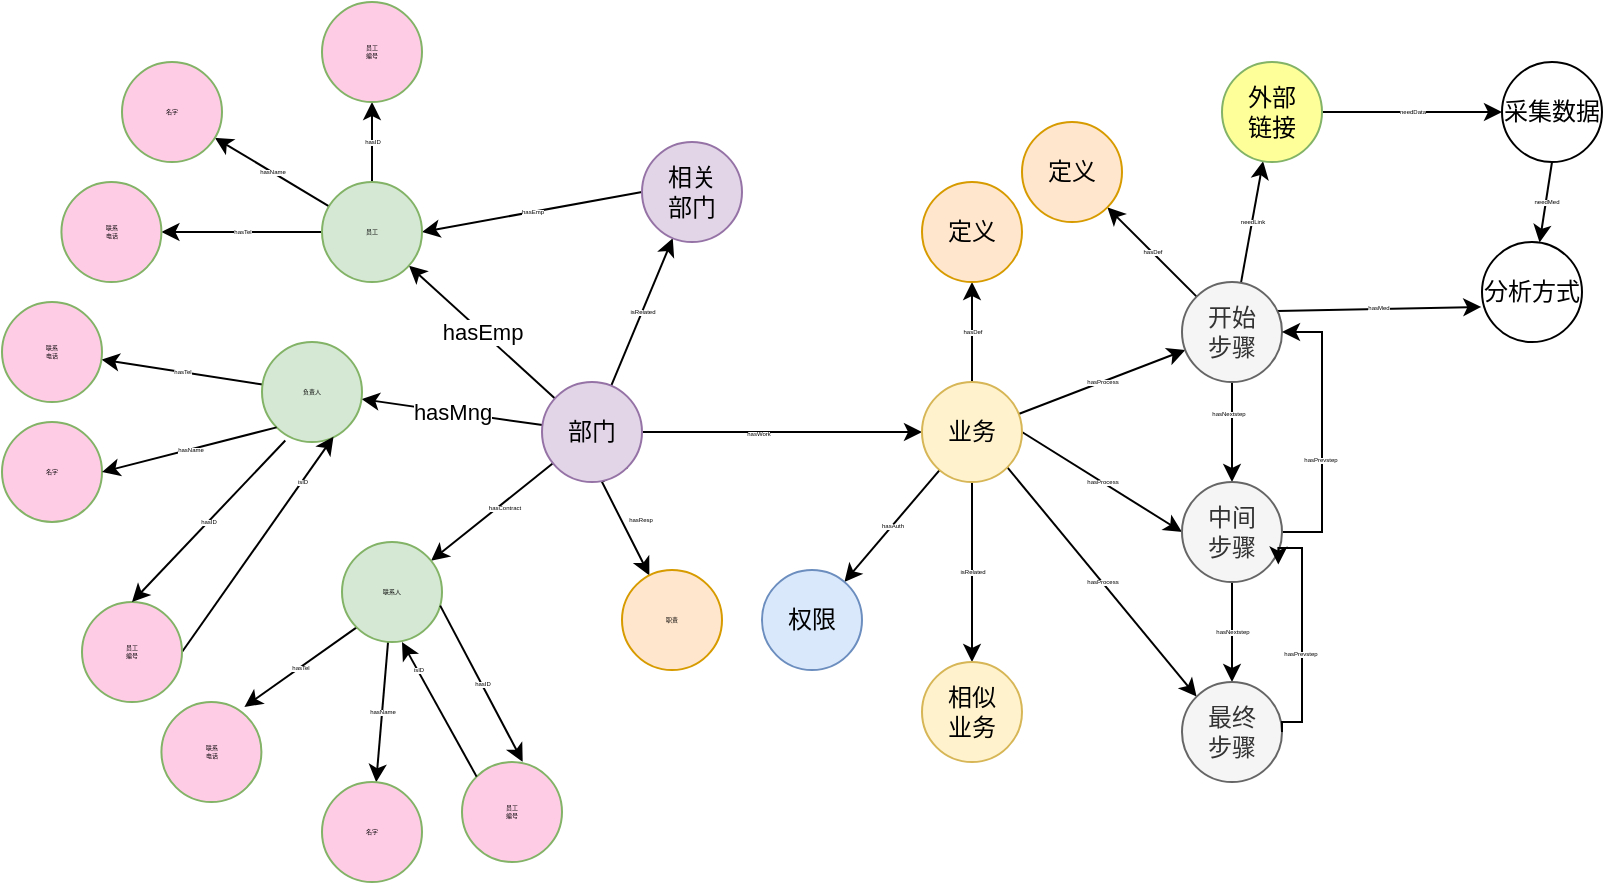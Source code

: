 <mxfile version="12.4.3" type="github" pages="1">
  <diagram id="XgIIdUIh-stWBlNtAeEo" name="Page-1">
    <mxGraphModel dx="1955" dy="1729" grid="1" gridSize="10" guides="1" tooltips="1" connect="1" arrows="1" fold="1" page="1" pageScale="1" pageWidth="827" pageHeight="1169" math="0" shadow="0">
      <root>
        <mxCell id="0"/>
        <mxCell id="1" parent="0"/>
        <mxCell id="JsLS7q7RVoCYtELDjjpi-3" value="hasEmp" style="rounded=0;orthogonalLoop=1;jettySize=auto;html=1;" parent="1" source="JsLS7q7RVoCYtELDjjpi-1" target="JsLS7q7RVoCYtELDjjpi-2" edge="1">
          <mxGeometry relative="1" as="geometry"/>
        </mxCell>
        <mxCell id="JsLS7q7RVoCYtELDjjpi-5" value="hasMng" style="rounded=0;orthogonalLoop=1;jettySize=auto;html=1;" parent="1" source="JsLS7q7RVoCYtELDjjpi-1" target="JsLS7q7RVoCYtELDjjpi-4" edge="1">
          <mxGeometry relative="1" as="geometry"/>
        </mxCell>
        <mxCell id="JsLS7q7RVoCYtELDjjpi-7" value="" style="rounded=0;orthogonalLoop=1;jettySize=auto;html=1;" parent="1" source="JsLS7q7RVoCYtELDjjpi-1" target="JsLS7q7RVoCYtELDjjpi-6" edge="1">
          <mxGeometry relative="1" as="geometry"/>
        </mxCell>
        <mxCell id="JsLS7q7RVoCYtELDjjpi-27" value="hasContract" style="text;html=1;align=center;verticalAlign=middle;resizable=0;points=[];;labelBackgroundColor=#ffffff;fontSize=3;" parent="JsLS7q7RVoCYtELDjjpi-7" vertex="1" connectable="0">
          <mxGeometry x="-0.137" y="2" relative="1" as="geometry">
            <mxPoint as="offset"/>
          </mxGeometry>
        </mxCell>
        <mxCell id="JsLS7q7RVoCYtELDjjpi-9" value="" style="edgeStyle=orthogonalEdgeStyle;rounded=0;orthogonalLoop=1;jettySize=auto;html=1;fontSize=3;" parent="1" source="JsLS7q7RVoCYtELDjjpi-1" target="JsLS7q7RVoCYtELDjjpi-8" edge="1">
          <mxGeometry relative="1" as="geometry"/>
        </mxCell>
        <mxCell id="JsLS7q7RVoCYtELDjjpi-10" value="hasWork" style="text;html=1;align=center;verticalAlign=middle;resizable=0;points=[];;labelBackgroundColor=#ffffff;fontSize=3;labelPosition=center;verticalLabelPosition=middle;" parent="JsLS7q7RVoCYtELDjjpi-9" vertex="1" connectable="0">
          <mxGeometry x="-0.179" y="-1" relative="1" as="geometry">
            <mxPoint as="offset"/>
          </mxGeometry>
        </mxCell>
        <mxCell id="JsLS7q7RVoCYtELDjjpi-29" style="edgeStyle=none;rounded=0;orthogonalLoop=1;jettySize=auto;html=1;exitX=1;exitY=1;exitDx=0;exitDy=0;fontSize=3;" parent="1" source="JsLS7q7RVoCYtELDjjpi-1" target="JsLS7q7RVoCYtELDjjpi-28" edge="1">
          <mxGeometry relative="1" as="geometry">
            <Array as="points">
              <mxPoint x="270" y="200"/>
            </Array>
          </mxGeometry>
        </mxCell>
        <mxCell id="JsLS7q7RVoCYtELDjjpi-30" value="hasResp" style="text;html=1;align=center;verticalAlign=middle;resizable=0;points=[];;labelBackgroundColor=#ffffff;fontSize=3;" parent="JsLS7q7RVoCYtELDjjpi-29" vertex="1" connectable="0">
          <mxGeometry x="-0.344" relative="1" as="geometry">
            <mxPoint x="15.19" y="12.64" as="offset"/>
          </mxGeometry>
        </mxCell>
        <mxCell id="JsLS7q7RVoCYtELDjjpi-47" value="isRelated" style="edgeStyle=none;rounded=0;orthogonalLoop=1;jettySize=auto;html=1;fontSize=3;" parent="1" source="JsLS7q7RVoCYtELDjjpi-1" target="JsLS7q7RVoCYtELDjjpi-46" edge="1">
          <mxGeometry relative="1" as="geometry"/>
        </mxCell>
        <mxCell id="JsLS7q7RVoCYtELDjjpi-1" value="部门" style="ellipse;whiteSpace=wrap;html=1;fillColor=#e1d5e7;strokeColor=#9673a6;" parent="1" vertex="1">
          <mxGeometry x="240" y="150" width="50" height="50" as="geometry"/>
        </mxCell>
        <mxCell id="hCjHjx9QdGLJUF4nOR83-9" value="hasEmp" style="edgeStyle=none;rounded=0;orthogonalLoop=1;jettySize=auto;html=1;exitX=0;exitY=0.5;exitDx=0;exitDy=0;entryX=1;entryY=0.5;entryDx=0;entryDy=0;fontSize=3;" edge="1" parent="1" source="JsLS7q7RVoCYtELDjjpi-46" target="JsLS7q7RVoCYtELDjjpi-2">
          <mxGeometry relative="1" as="geometry"/>
        </mxCell>
        <mxCell id="JsLS7q7RVoCYtELDjjpi-46" value="相关&lt;br&gt;部门" style="ellipse;whiteSpace=wrap;html=1;fillColor=#e1d5e7;strokeColor=#9673a6;" parent="1" vertex="1">
          <mxGeometry x="290" y="30" width="50" height="50" as="geometry"/>
        </mxCell>
        <mxCell id="JsLS7q7RVoCYtELDjjpi-12" value="hasProcess" style="rounded=0;orthogonalLoop=1;jettySize=auto;html=1;fontSize=3;" parent="1" source="JsLS7q7RVoCYtELDjjpi-8" target="JsLS7q7RVoCYtELDjjpi-11" edge="1">
          <mxGeometry relative="1" as="geometry"/>
        </mxCell>
        <mxCell id="JsLS7q7RVoCYtELDjjpi-14" value="hasDef" style="edgeStyle=orthogonalEdgeStyle;rounded=0;orthogonalLoop=1;jettySize=auto;html=1;fontSize=3;" parent="1" source="JsLS7q7RVoCYtELDjjpi-8" target="JsLS7q7RVoCYtELDjjpi-13" edge="1">
          <mxGeometry relative="1" as="geometry"/>
        </mxCell>
        <mxCell id="JsLS7q7RVoCYtELDjjpi-34" value="hasAuth" style="edgeStyle=none;rounded=0;orthogonalLoop=1;jettySize=auto;html=1;fontSize=3;" parent="1" source="JsLS7q7RVoCYtELDjjpi-8" target="JsLS7q7RVoCYtELDjjpi-33" edge="1">
          <mxGeometry relative="1" as="geometry"/>
        </mxCell>
        <mxCell id="JsLS7q7RVoCYtELDjjpi-49" value="isRelated" style="edgeStyle=none;rounded=0;orthogonalLoop=1;jettySize=auto;html=1;fontSize=3;" parent="1" source="JsLS7q7RVoCYtELDjjpi-8" target="JsLS7q7RVoCYtELDjjpi-48" edge="1">
          <mxGeometry relative="1" as="geometry"/>
        </mxCell>
        <mxCell id="JsLS7q7RVoCYtELDjjpi-57" value="hasProcess" style="edgeStyle=none;rounded=0;orthogonalLoop=1;jettySize=auto;html=1;exitX=1;exitY=0.5;exitDx=0;exitDy=0;entryX=0;entryY=0.5;entryDx=0;entryDy=0;fontSize=3;" parent="1" source="JsLS7q7RVoCYtELDjjpi-8" target="JsLS7q7RVoCYtELDjjpi-17" edge="1">
          <mxGeometry relative="1" as="geometry"/>
        </mxCell>
        <mxCell id="JsLS7q7RVoCYtELDjjpi-58" value="hasProcess" style="edgeStyle=none;rounded=0;orthogonalLoop=1;jettySize=auto;html=1;exitX=1;exitY=1;exitDx=0;exitDy=0;entryX=0;entryY=0;entryDx=0;entryDy=0;fontSize=3;" parent="1" source="JsLS7q7RVoCYtELDjjpi-8" target="JsLS7q7RVoCYtELDjjpi-23" edge="1">
          <mxGeometry relative="1" as="geometry"/>
        </mxCell>
        <mxCell id="JsLS7q7RVoCYtELDjjpi-8" value="业务" style="ellipse;whiteSpace=wrap;html=1;fillColor=#fff2cc;strokeColor=#d6b656;" parent="1" vertex="1">
          <mxGeometry x="430" y="150" width="50" height="50" as="geometry"/>
        </mxCell>
        <mxCell id="JsLS7q7RVoCYtELDjjpi-48" value="相似&lt;br&gt;业务" style="ellipse;whiteSpace=wrap;html=1;fillColor=#fff2cc;strokeColor=#d6b656;" parent="1" vertex="1">
          <mxGeometry x="430" y="290" width="50" height="50" as="geometry"/>
        </mxCell>
        <mxCell id="JsLS7q7RVoCYtELDjjpi-33" value="权限" style="ellipse;whiteSpace=wrap;html=1;fillColor=#dae8fc;strokeColor=#6c8ebf;" parent="1" vertex="1">
          <mxGeometry x="350" y="244" width="50" height="50" as="geometry"/>
        </mxCell>
        <mxCell id="JsLS7q7RVoCYtELDjjpi-13" value="定义" style="ellipse;whiteSpace=wrap;html=1;fillColor=#ffe6cc;strokeColor=#d79b00;" parent="1" vertex="1">
          <mxGeometry x="430" y="50" width="50" height="50" as="geometry"/>
        </mxCell>
        <mxCell id="JsLS7q7RVoCYtELDjjpi-18" value="" style="edgeStyle=orthogonalEdgeStyle;rounded=0;orthogonalLoop=1;jettySize=auto;html=1;fontSize=3;" parent="1" source="JsLS7q7RVoCYtELDjjpi-11" target="JsLS7q7RVoCYtELDjjpi-17" edge="1">
          <mxGeometry relative="1" as="geometry"/>
        </mxCell>
        <mxCell id="JsLS7q7RVoCYtELDjjpi-19" value="hasNextstep" style="text;html=1;align=center;verticalAlign=middle;resizable=0;points=[];;labelBackgroundColor=#ffffff;fontSize=3;" parent="JsLS7q7RVoCYtELDjjpi-18" vertex="1" connectable="0">
          <mxGeometry x="-0.359" y="-2" relative="1" as="geometry">
            <mxPoint as="offset"/>
          </mxGeometry>
        </mxCell>
        <mxCell id="JsLS7q7RVoCYtELDjjpi-38" value="needLink" style="edgeStyle=none;rounded=0;orthogonalLoop=1;jettySize=auto;html=1;fontSize=3;" parent="1" source="JsLS7q7RVoCYtELDjjpi-11" target="JsLS7q7RVoCYtELDjjpi-37" edge="1">
          <mxGeometry relative="1" as="geometry"/>
        </mxCell>
        <mxCell id="JsLS7q7RVoCYtELDjjpi-40" value="hasDef" style="edgeStyle=none;rounded=0;orthogonalLoop=1;jettySize=auto;html=1;exitX=0;exitY=0;exitDx=0;exitDy=0;entryX=1;entryY=1;entryDx=0;entryDy=0;fontSize=3;" parent="1" source="JsLS7q7RVoCYtELDjjpi-11" target="JsLS7q7RVoCYtELDjjpi-39" edge="1">
          <mxGeometry relative="1" as="geometry"/>
        </mxCell>
        <mxCell id="JsLS7q7RVoCYtELDjjpi-42" value="hasMed" style="edgeStyle=none;rounded=0;orthogonalLoop=1;jettySize=auto;html=1;exitX=0.95;exitY=0.29;exitDx=0;exitDy=0;entryX=-0.007;entryY=0.649;entryDx=0;entryDy=0;entryPerimeter=0;fontSize=3;exitPerimeter=0;" parent="1" source="JsLS7q7RVoCYtELDjjpi-11" target="JsLS7q7RVoCYtELDjjpi-41" edge="1">
          <mxGeometry relative="1" as="geometry"/>
        </mxCell>
        <mxCell id="JsLS7q7RVoCYtELDjjpi-11" value="开始&lt;br&gt;步骤" style="ellipse;whiteSpace=wrap;html=1;fillColor=#f5f5f5;strokeColor=#666666;fontColor=#333333;" parent="1" vertex="1">
          <mxGeometry x="560" y="100" width="50" height="50" as="geometry"/>
        </mxCell>
        <mxCell id="JsLS7q7RVoCYtELDjjpi-44" value="needData" style="edgeStyle=none;rounded=0;orthogonalLoop=1;jettySize=auto;html=1;fontSize=3;" parent="1" source="JsLS7q7RVoCYtELDjjpi-37" target="JsLS7q7RVoCYtELDjjpi-43" edge="1">
          <mxGeometry relative="1" as="geometry"/>
        </mxCell>
        <mxCell id="JsLS7q7RVoCYtELDjjpi-37" value="外部&lt;br&gt;链接" style="ellipse;whiteSpace=wrap;html=1;fillColor=#FFFF99;strokeColor=#82b366;" parent="1" vertex="1">
          <mxGeometry x="580" y="-10" width="50" height="50" as="geometry"/>
        </mxCell>
        <mxCell id="hCjHjx9QdGLJUF4nOR83-32" value="needMed" style="edgeStyle=none;rounded=0;orthogonalLoop=1;jettySize=auto;html=1;exitX=0.5;exitY=1;exitDx=0;exitDy=0;fontSize=3;" edge="1" parent="1" source="JsLS7q7RVoCYtELDjjpi-43" target="JsLS7q7RVoCYtELDjjpi-41">
          <mxGeometry relative="1" as="geometry"/>
        </mxCell>
        <mxCell id="JsLS7q7RVoCYtELDjjpi-43" value="采集数据" style="ellipse;whiteSpace=wrap;html=1;" parent="1" vertex="1">
          <mxGeometry x="720" y="-10" width="50" height="50" as="geometry"/>
        </mxCell>
        <mxCell id="JsLS7q7RVoCYtELDjjpi-21" style="edgeStyle=orthogonalEdgeStyle;rounded=0;orthogonalLoop=1;jettySize=auto;html=1;exitX=1;exitY=0.5;exitDx=0;exitDy=0;entryX=1;entryY=0.5;entryDx=0;entryDy=0;fontSize=3;" parent="1" source="JsLS7q7RVoCYtELDjjpi-17" target="JsLS7q7RVoCYtELDjjpi-11" edge="1">
          <mxGeometry relative="1" as="geometry"/>
        </mxCell>
        <mxCell id="JsLS7q7RVoCYtELDjjpi-22" value="hasPrevstep" style="text;html=1;align=center;verticalAlign=middle;resizable=0;points=[];;labelBackgroundColor=#ffffff;fontSize=3;" parent="JsLS7q7RVoCYtELDjjpi-21" vertex="1" connectable="0">
          <mxGeometry x="-0.194" y="1" relative="1" as="geometry">
            <mxPoint as="offset"/>
          </mxGeometry>
        </mxCell>
        <mxCell id="JsLS7q7RVoCYtELDjjpi-24" value="hasNextstep" style="edgeStyle=orthogonalEdgeStyle;rounded=0;orthogonalLoop=1;jettySize=auto;html=1;fontSize=3;" parent="1" source="JsLS7q7RVoCYtELDjjpi-17" target="JsLS7q7RVoCYtELDjjpi-23" edge="1">
          <mxGeometry relative="1" as="geometry"/>
        </mxCell>
        <mxCell id="JsLS7q7RVoCYtELDjjpi-17" value="中间&lt;br&gt;步骤" style="ellipse;whiteSpace=wrap;html=1;fillColor=#f5f5f5;strokeColor=#666666;fontColor=#333333;" parent="1" vertex="1">
          <mxGeometry x="560" y="200" width="50" height="50" as="geometry"/>
        </mxCell>
        <mxCell id="JsLS7q7RVoCYtELDjjpi-23" value="最终&lt;br&gt;步骤" style="ellipse;whiteSpace=wrap;html=1;fillColor=#f5f5f5;strokeColor=#666666;fontColor=#333333;" parent="1" vertex="1">
          <mxGeometry x="560" y="300" width="50" height="50" as="geometry"/>
        </mxCell>
        <mxCell id="JsLS7q7RVoCYtELDjjpi-54" value="hasTel" style="edgeStyle=none;rounded=0;orthogonalLoop=1;jettySize=auto;html=1;exitX=0;exitY=1;exitDx=0;exitDy=0;entryX=0.83;entryY=0.049;entryDx=0;entryDy=0;fontSize=3;entryPerimeter=0;" parent="1" source="JsLS7q7RVoCYtELDjjpi-6" target="JsLS7q7RVoCYtELDjjpi-53" edge="1">
          <mxGeometry relative="1" as="geometry"/>
        </mxCell>
        <mxCell id="hCjHjx9QdGLJUF4nOR83-19" value="hasName" style="edgeStyle=none;rounded=0;orthogonalLoop=1;jettySize=auto;html=1;fontSize=3;" edge="1" parent="1" source="JsLS7q7RVoCYtELDjjpi-6" target="hCjHjx9QdGLJUF4nOR83-18">
          <mxGeometry relative="1" as="geometry"/>
        </mxCell>
        <mxCell id="JsLS7q7RVoCYtELDjjpi-6" value="联系人" style="ellipse;whiteSpace=wrap;html=1;fontSize=3;fillColor=#d5e8d4;strokeColor=#82b366;" parent="1" vertex="1">
          <mxGeometry x="140" y="230" width="50" height="50" as="geometry"/>
        </mxCell>
        <mxCell id="JsLS7q7RVoCYtELDjjpi-51" value="hasTel" style="edgeStyle=none;rounded=0;orthogonalLoop=1;jettySize=auto;html=1;fontSize=3;" parent="1" source="JsLS7q7RVoCYtELDjjpi-4" target="JsLS7q7RVoCYtELDjjpi-50" edge="1">
          <mxGeometry relative="1" as="geometry"/>
        </mxCell>
        <mxCell id="JsLS7q7RVoCYtELDjjpi-4" value="负责人" style="ellipse;whiteSpace=wrap;html=1;fontSize=3;fillColor=#d5e8d4;strokeColor=#82b366;" parent="1" vertex="1">
          <mxGeometry x="100" y="130" width="50" height="50" as="geometry"/>
        </mxCell>
        <mxCell id="JsLS7q7RVoCYtELDjjpi-50" value="联系&lt;br&gt;电话" style="ellipse;whiteSpace=wrap;html=1;fontSize=3;fillColor=#FFCCE6;strokeColor=#82b366;" parent="1" vertex="1">
          <mxGeometry x="-30" y="110" width="50" height="50" as="geometry"/>
        </mxCell>
        <mxCell id="JsLS7q7RVoCYtELDjjpi-56" value="hasTel" style="edgeStyle=none;rounded=0;orthogonalLoop=1;jettySize=auto;html=1;entryX=1;entryY=0.5;entryDx=0;entryDy=0;fontSize=3;exitX=0;exitY=0.5;exitDx=0;exitDy=0;" parent="1" source="JsLS7q7RVoCYtELDjjpi-2" target="JsLS7q7RVoCYtELDjjpi-52" edge="1">
          <mxGeometry relative="1" as="geometry">
            <mxPoint x="120" y="79.86" as="targetPoint"/>
            <mxPoint x="132" y="65" as="sourcePoint"/>
          </mxGeometry>
        </mxCell>
        <mxCell id="hCjHjx9QdGLJUF4nOR83-3" value="hasName" style="edgeStyle=none;rounded=0;orthogonalLoop=1;jettySize=auto;html=1;fontSize=3;" edge="1" parent="1" source="JsLS7q7RVoCYtELDjjpi-2" target="hCjHjx9QdGLJUF4nOR83-2">
          <mxGeometry relative="1" as="geometry"/>
        </mxCell>
        <mxCell id="hCjHjx9QdGLJUF4nOR83-6" value="hasID" style="edgeStyle=none;rounded=0;orthogonalLoop=1;jettySize=auto;html=1;fontSize=3;" edge="1" parent="1" source="JsLS7q7RVoCYtELDjjpi-2" target="hCjHjx9QdGLJUF4nOR83-5">
          <mxGeometry relative="1" as="geometry"/>
        </mxCell>
        <mxCell id="JsLS7q7RVoCYtELDjjpi-2" value="员工" style="ellipse;whiteSpace=wrap;html=1;fontSize=3;fillColor=#d5e8d4;strokeColor=#82b366;" parent="1" vertex="1">
          <mxGeometry x="130" y="50" width="50" height="50" as="geometry"/>
        </mxCell>
        <mxCell id="hCjHjx9QdGLJUF4nOR83-2" value="名字" style="ellipse;whiteSpace=wrap;html=1;fontSize=3;fillColor=#FFCCE6;strokeColor=#82b366;" vertex="1" parent="1">
          <mxGeometry x="30" y="-10" width="50" height="50" as="geometry"/>
        </mxCell>
        <mxCell id="JsLS7q7RVoCYtELDjjpi-28" value="职责" style="ellipse;whiteSpace=wrap;html=1;fontSize=3;fillColor=#ffe6cc;strokeColor=#d79b00;" parent="1" vertex="1">
          <mxGeometry x="280" y="244" width="50" height="50" as="geometry"/>
        </mxCell>
        <mxCell id="JsLS7q7RVoCYtELDjjpi-31" style="edgeStyle=orthogonalEdgeStyle;rounded=0;orthogonalLoop=1;jettySize=auto;html=1;exitX=1;exitY=0.5;exitDx=0;exitDy=0;entryX=0.963;entryY=0.826;entryDx=0;entryDy=0;fontSize=3;entryPerimeter=0;" parent="1" source="JsLS7q7RVoCYtELDjjpi-23" target="JsLS7q7RVoCYtELDjjpi-17" edge="1">
          <mxGeometry relative="1" as="geometry">
            <mxPoint x="610.19" y="229.905" as="sourcePoint"/>
            <mxPoint x="610.19" y="129.905" as="targetPoint"/>
            <Array as="points">
              <mxPoint x="620" y="320"/>
              <mxPoint x="620" y="233"/>
            </Array>
          </mxGeometry>
        </mxCell>
        <mxCell id="JsLS7q7RVoCYtELDjjpi-32" value="hasPrevstep" style="text;html=1;align=center;verticalAlign=middle;resizable=0;points=[];;labelBackgroundColor=#ffffff;fontSize=3;" parent="JsLS7q7RVoCYtELDjjpi-31" vertex="1" connectable="0">
          <mxGeometry x="-0.194" y="1" relative="1" as="geometry">
            <mxPoint as="offset"/>
          </mxGeometry>
        </mxCell>
        <mxCell id="JsLS7q7RVoCYtELDjjpi-39" value="定义" style="ellipse;whiteSpace=wrap;html=1;fillColor=#ffe6cc;strokeColor=#d79b00;" parent="1" vertex="1">
          <mxGeometry x="480" y="20" width="50" height="50" as="geometry"/>
        </mxCell>
        <mxCell id="JsLS7q7RVoCYtELDjjpi-41" value="分析方式" style="ellipse;whiteSpace=wrap;html=1;" parent="1" vertex="1">
          <mxGeometry x="710" y="80" width="50" height="50" as="geometry"/>
        </mxCell>
        <mxCell id="JsLS7q7RVoCYtELDjjpi-52" value="联系&lt;br&gt;电话" style="ellipse;whiteSpace=wrap;html=1;fontSize=3;fillColor=#FFCCE6;strokeColor=#82b366;" parent="1" vertex="1">
          <mxGeometry x="-0.29" y="50" width="50" height="50" as="geometry"/>
        </mxCell>
        <mxCell id="JsLS7q7RVoCYtELDjjpi-53" value="联系&lt;br&gt;电话" style="ellipse;whiteSpace=wrap;html=1;fontSize=3;fillColor=#FFCCE6;strokeColor=#82b366;" parent="1" vertex="1">
          <mxGeometry x="49.71" y="310" width="50" height="50" as="geometry"/>
        </mxCell>
        <mxCell id="hCjHjx9QdGLJUF4nOR83-5" value="员工&lt;br&gt;编号" style="ellipse;whiteSpace=wrap;html=1;fontSize=3;fillColor=#FFCCE6;strokeColor=#82b366;" vertex="1" parent="1">
          <mxGeometry x="130" y="-40" width="50" height="50" as="geometry"/>
        </mxCell>
        <mxCell id="hCjHjx9QdGLJUF4nOR83-10" value="名字" style="ellipse;whiteSpace=wrap;html=1;fontSize=3;fillColor=#FFCCE6;strokeColor=#82b366;" vertex="1" parent="1">
          <mxGeometry x="-30" y="170" width="50" height="50" as="geometry"/>
        </mxCell>
        <mxCell id="hCjHjx9QdGLJUF4nOR83-11" value="hasName" style="edgeStyle=none;rounded=0;orthogonalLoop=1;jettySize=auto;html=1;fontSize=3;entryX=1;entryY=0.5;entryDx=0;entryDy=0;exitX=0;exitY=1;exitDx=0;exitDy=0;" edge="1" parent="1" source="JsLS7q7RVoCYtELDjjpi-4" target="hCjHjx9QdGLJUF4nOR83-10">
          <mxGeometry relative="1" as="geometry">
            <mxPoint x="143.549" y="72.161" as="sourcePoint"/>
            <mxPoint x="86.437" y="37.862" as="targetPoint"/>
          </mxGeometry>
        </mxCell>
        <mxCell id="hCjHjx9QdGLJUF4nOR83-16" style="edgeStyle=none;rounded=0;orthogonalLoop=1;jettySize=auto;html=1;exitX=1;exitY=0.5;exitDx=0;exitDy=0;entryX=0.715;entryY=0.947;entryDx=0;entryDy=0;fontSize=3;entryPerimeter=0;" edge="1" parent="1" source="hCjHjx9QdGLJUF4nOR83-12" target="JsLS7q7RVoCYtELDjjpi-4">
          <mxGeometry relative="1" as="geometry"/>
        </mxCell>
        <mxCell id="hCjHjx9QdGLJUF4nOR83-17" value="isID" style="text;html=1;align=center;verticalAlign=middle;resizable=0;points=[];;labelBackgroundColor=#ffffff;fontSize=3;" vertex="1" connectable="0" parent="hCjHjx9QdGLJUF4nOR83-16">
          <mxGeometry x="0.587" relative="1" as="geometry">
            <mxPoint as="offset"/>
          </mxGeometry>
        </mxCell>
        <mxCell id="hCjHjx9QdGLJUF4nOR83-12" value="员工&lt;br&gt;编号" style="ellipse;whiteSpace=wrap;html=1;fontSize=3;fillColor=#FFCCE6;strokeColor=#82b366;" vertex="1" parent="1">
          <mxGeometry x="10" y="260" width="50" height="50" as="geometry"/>
        </mxCell>
        <mxCell id="hCjHjx9QdGLJUF4nOR83-13" value="hasID" style="edgeStyle=none;rounded=0;orthogonalLoop=1;jettySize=auto;html=1;fontSize=3;entryX=0.5;entryY=0;entryDx=0;entryDy=0;exitX=0.233;exitY=0.985;exitDx=0;exitDy=0;exitPerimeter=0;" edge="1" parent="1" source="JsLS7q7RVoCYtELDjjpi-4" target="hCjHjx9QdGLJUF4nOR83-12">
          <mxGeometry relative="1" as="geometry">
            <mxPoint x="165" y="60" as="sourcePoint"/>
            <mxPoint x="165" y="20" as="targetPoint"/>
          </mxGeometry>
        </mxCell>
        <mxCell id="hCjHjx9QdGLJUF4nOR83-18" value="名字" style="ellipse;whiteSpace=wrap;html=1;fontSize=3;fillColor=#FFCCE6;strokeColor=#82b366;" vertex="1" parent="1">
          <mxGeometry x="130" y="350" width="50" height="50" as="geometry"/>
        </mxCell>
        <mxCell id="hCjHjx9QdGLJUF4nOR83-22" value="hasID" style="edgeStyle=none;rounded=0;orthogonalLoop=1;jettySize=auto;html=1;fontSize=3;exitX=0.982;exitY=0.636;exitDx=0;exitDy=0;exitPerimeter=0;entryX=0.607;entryY=-0.002;entryDx=0;entryDy=0;entryPerimeter=0;" edge="1" parent="1" source="JsLS7q7RVoCYtELDjjpi-6" target="hCjHjx9QdGLJUF4nOR83-20">
          <mxGeometry relative="1" as="geometry"/>
        </mxCell>
        <mxCell id="hCjHjx9QdGLJUF4nOR83-20" value="员工&lt;br&gt;编号" style="ellipse;whiteSpace=wrap;html=1;fontSize=3;fillColor=#FFCCE6;strokeColor=#82b366;" vertex="1" parent="1">
          <mxGeometry x="200" y="340" width="50" height="50" as="geometry"/>
        </mxCell>
        <mxCell id="hCjHjx9QdGLJUF4nOR83-23" style="edgeStyle=none;rounded=0;orthogonalLoop=1;jettySize=auto;html=1;exitX=0;exitY=0;exitDx=0;exitDy=0;entryX=0.6;entryY=1;entryDx=0;entryDy=0;fontSize=3;entryPerimeter=0;" edge="1" parent="1" source="hCjHjx9QdGLJUF4nOR83-20" target="JsLS7q7RVoCYtELDjjpi-6">
          <mxGeometry relative="1" as="geometry">
            <mxPoint x="70.0" y="295" as="sourcePoint"/>
            <mxPoint x="145.75" y="187.35" as="targetPoint"/>
          </mxGeometry>
        </mxCell>
        <mxCell id="hCjHjx9QdGLJUF4nOR83-24" value="isID" style="text;html=1;align=center;verticalAlign=middle;resizable=0;points=[];;labelBackgroundColor=#ffffff;fontSize=3;" vertex="1" connectable="0" parent="hCjHjx9QdGLJUF4nOR83-23">
          <mxGeometry x="0.587" relative="1" as="geometry">
            <mxPoint as="offset"/>
          </mxGeometry>
        </mxCell>
      </root>
    </mxGraphModel>
  </diagram>
</mxfile>
